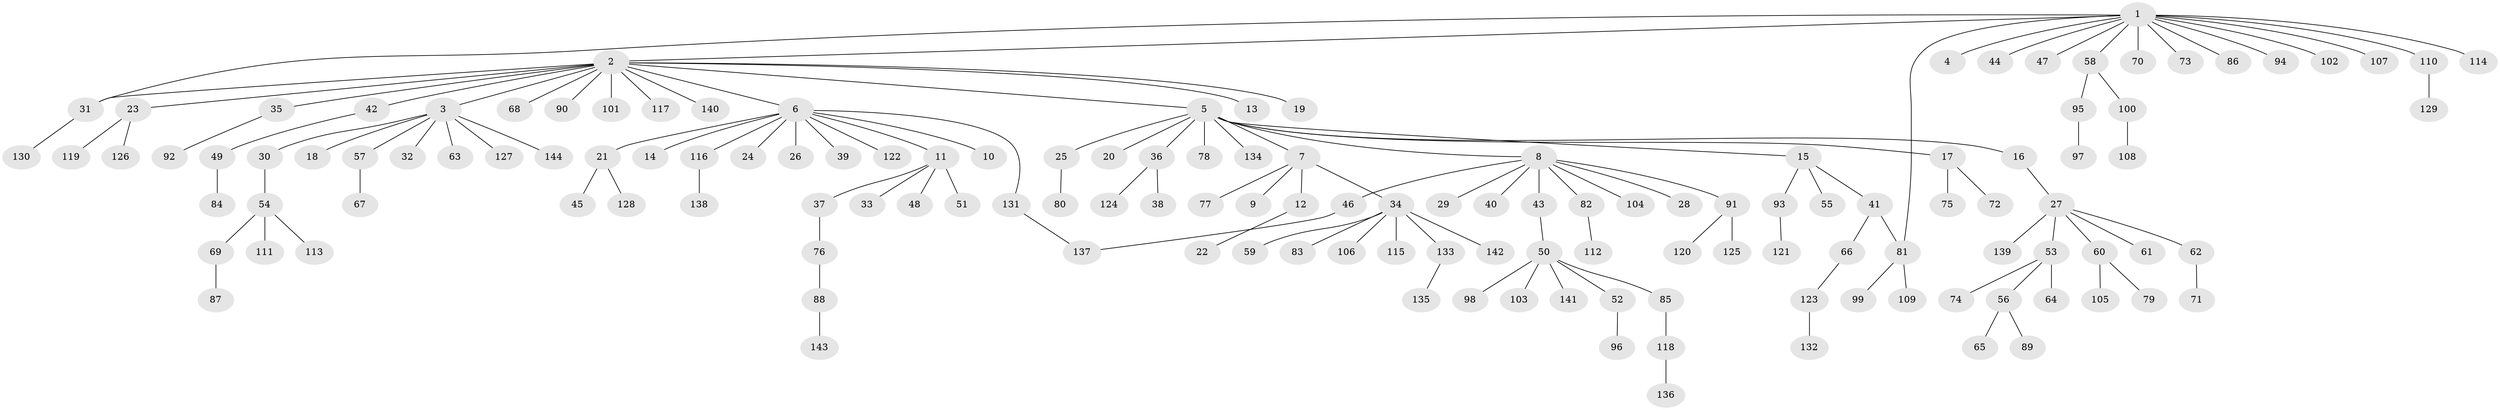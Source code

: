 // coarse degree distribution, {21: 0.023255813953488372, 8: 0.023255813953488372, 1: 0.813953488372093, 9: 0.023255813953488372, 2: 0.06976744186046512, 3: 0.023255813953488372, 6: 0.023255813953488372}
// Generated by graph-tools (version 1.1) at 2025/18/03/04/25 18:18:27]
// undirected, 144 vertices, 146 edges
graph export_dot {
graph [start="1"]
  node [color=gray90,style=filled];
  1;
  2;
  3;
  4;
  5;
  6;
  7;
  8;
  9;
  10;
  11;
  12;
  13;
  14;
  15;
  16;
  17;
  18;
  19;
  20;
  21;
  22;
  23;
  24;
  25;
  26;
  27;
  28;
  29;
  30;
  31;
  32;
  33;
  34;
  35;
  36;
  37;
  38;
  39;
  40;
  41;
  42;
  43;
  44;
  45;
  46;
  47;
  48;
  49;
  50;
  51;
  52;
  53;
  54;
  55;
  56;
  57;
  58;
  59;
  60;
  61;
  62;
  63;
  64;
  65;
  66;
  67;
  68;
  69;
  70;
  71;
  72;
  73;
  74;
  75;
  76;
  77;
  78;
  79;
  80;
  81;
  82;
  83;
  84;
  85;
  86;
  87;
  88;
  89;
  90;
  91;
  92;
  93;
  94;
  95;
  96;
  97;
  98;
  99;
  100;
  101;
  102;
  103;
  104;
  105;
  106;
  107;
  108;
  109;
  110;
  111;
  112;
  113;
  114;
  115;
  116;
  117;
  118;
  119;
  120;
  121;
  122;
  123;
  124;
  125;
  126;
  127;
  128;
  129;
  130;
  131;
  132;
  133;
  134;
  135;
  136;
  137;
  138;
  139;
  140;
  141;
  142;
  143;
  144;
  1 -- 2;
  1 -- 4;
  1 -- 31;
  1 -- 44;
  1 -- 47;
  1 -- 58;
  1 -- 70;
  1 -- 73;
  1 -- 81;
  1 -- 86;
  1 -- 94;
  1 -- 102;
  1 -- 107;
  1 -- 110;
  1 -- 114;
  2 -- 3;
  2 -- 5;
  2 -- 6;
  2 -- 13;
  2 -- 19;
  2 -- 23;
  2 -- 31;
  2 -- 35;
  2 -- 42;
  2 -- 68;
  2 -- 90;
  2 -- 101;
  2 -- 117;
  2 -- 140;
  3 -- 18;
  3 -- 30;
  3 -- 32;
  3 -- 57;
  3 -- 63;
  3 -- 127;
  3 -- 144;
  5 -- 7;
  5 -- 8;
  5 -- 15;
  5 -- 16;
  5 -- 17;
  5 -- 20;
  5 -- 25;
  5 -- 36;
  5 -- 78;
  5 -- 134;
  6 -- 10;
  6 -- 11;
  6 -- 14;
  6 -- 21;
  6 -- 24;
  6 -- 26;
  6 -- 39;
  6 -- 116;
  6 -- 122;
  6 -- 131;
  7 -- 9;
  7 -- 12;
  7 -- 34;
  7 -- 77;
  8 -- 28;
  8 -- 29;
  8 -- 40;
  8 -- 43;
  8 -- 46;
  8 -- 82;
  8 -- 91;
  8 -- 104;
  11 -- 33;
  11 -- 37;
  11 -- 48;
  11 -- 51;
  12 -- 22;
  15 -- 41;
  15 -- 55;
  15 -- 93;
  16 -- 27;
  17 -- 72;
  17 -- 75;
  21 -- 45;
  21 -- 128;
  23 -- 119;
  23 -- 126;
  25 -- 80;
  27 -- 53;
  27 -- 60;
  27 -- 61;
  27 -- 62;
  27 -- 139;
  30 -- 54;
  31 -- 130;
  34 -- 59;
  34 -- 83;
  34 -- 106;
  34 -- 115;
  34 -- 133;
  34 -- 142;
  35 -- 92;
  36 -- 38;
  36 -- 124;
  37 -- 76;
  41 -- 66;
  41 -- 81;
  42 -- 49;
  43 -- 50;
  46 -- 137;
  49 -- 84;
  50 -- 52;
  50 -- 85;
  50 -- 98;
  50 -- 103;
  50 -- 141;
  52 -- 96;
  53 -- 56;
  53 -- 64;
  53 -- 74;
  54 -- 69;
  54 -- 111;
  54 -- 113;
  56 -- 65;
  56 -- 89;
  57 -- 67;
  58 -- 95;
  58 -- 100;
  60 -- 79;
  60 -- 105;
  62 -- 71;
  66 -- 123;
  69 -- 87;
  76 -- 88;
  81 -- 99;
  81 -- 109;
  82 -- 112;
  85 -- 118;
  88 -- 143;
  91 -- 120;
  91 -- 125;
  93 -- 121;
  95 -- 97;
  100 -- 108;
  110 -- 129;
  116 -- 138;
  118 -- 136;
  123 -- 132;
  131 -- 137;
  133 -- 135;
}
